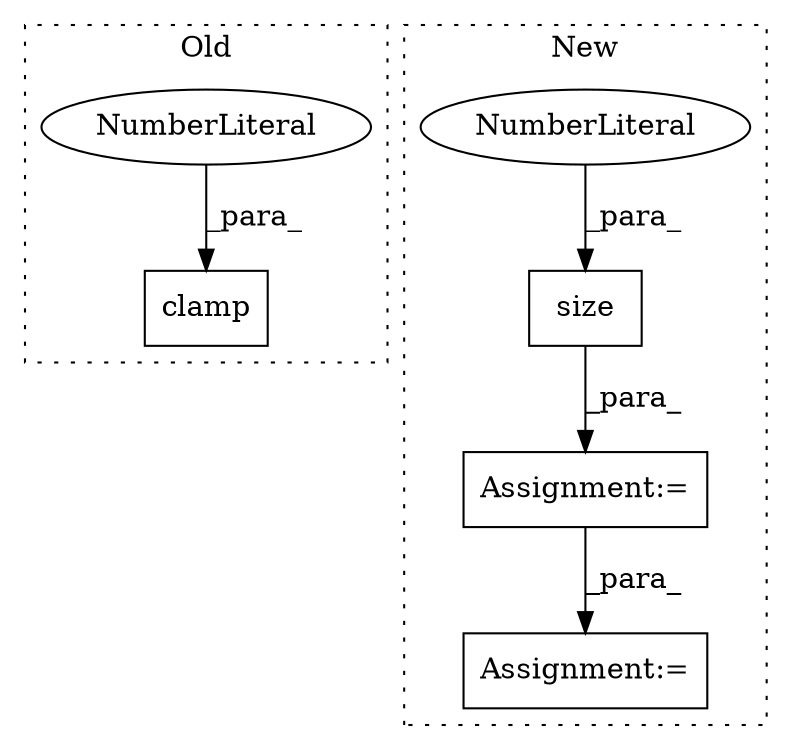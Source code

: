 digraph G {
subgraph cluster0 {
1 [label="clamp" a="32" s="15576,15584" l="6,1" shape="box"];
6 [label="NumberLiteral" a="34" s="15582" l="2" shape="ellipse"];
label = "Old";
style="dotted";
}
subgraph cluster1 {
2 [label="size" a="32" s="15669,15675" l="5,1" shape="box"];
3 [label="Assignment:=" a="7" s="15694" l="1" shape="box"];
4 [label="Assignment:=" a="7" s="15851" l="1" shape="box"];
5 [label="NumberLiteral" a="34" s="15674" l="1" shape="ellipse"];
label = "New";
style="dotted";
}
2 -> 3 [label="_para_"];
3 -> 4 [label="_para_"];
5 -> 2 [label="_para_"];
6 -> 1 [label="_para_"];
}